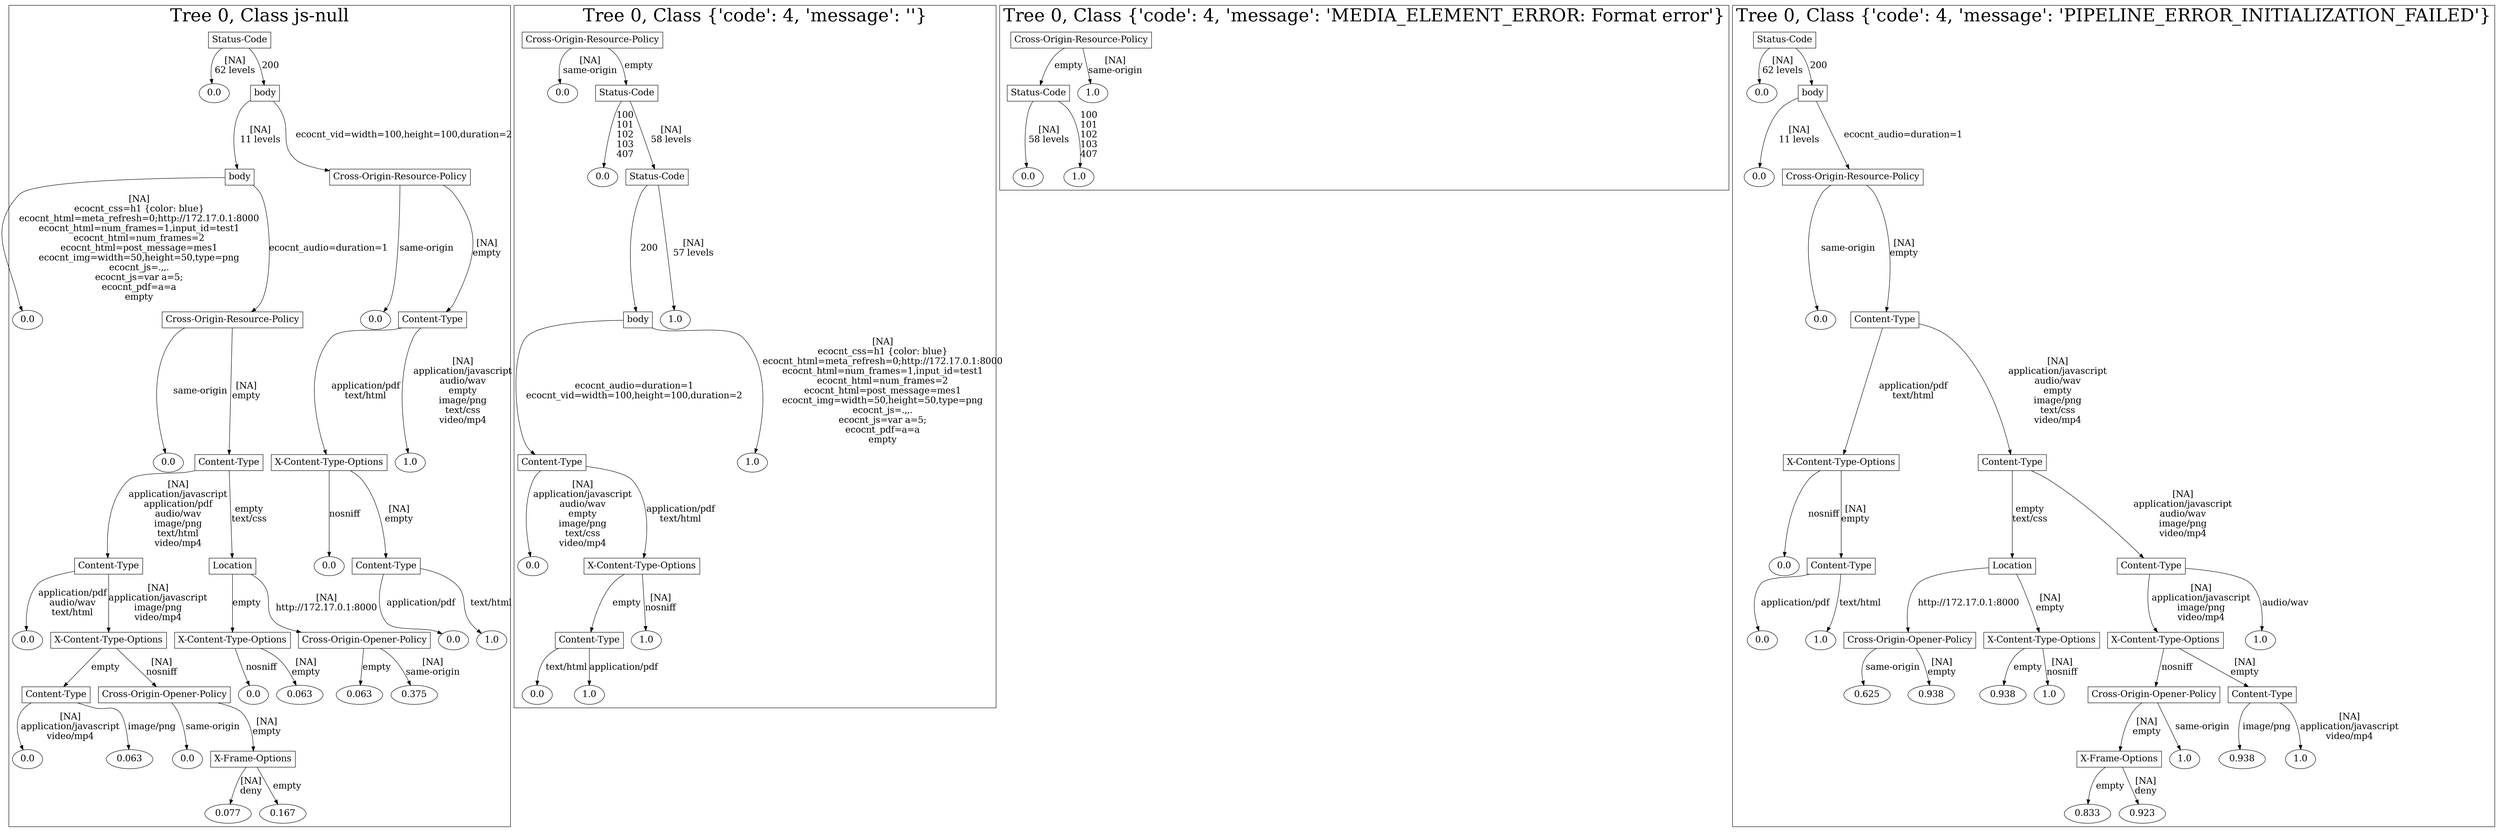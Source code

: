 /*
Generated by:
    http://https://github.com/h2oai/h2o-3/tree/master/h2o-genmodel/src/main/java/hex/genmodel/tools/PrintMojo.java
*/

/*
On a mac:

$ brew install graphviz
$ dot -Tpng file.gv -o file.png
$ open file.png
*/

digraph G {

subgraph cluster_0 {
/* Nodes */

/* Level 0 */
{
"SG_0_Node_0" [shape=box, fontsize=20, label="Status-Code"]
}

/* Level 1 */
{
"SG_0_Node_23" [fontsize=20, label="0.0"]
"SG_0_Node_1" [shape=box, fontsize=20, label="body"]
}

/* Level 2 */
{
"SG_0_Node_2" [shape=box, fontsize=20, label="body"]
"SG_0_Node_3" [shape=box, fontsize=20, label="Cross-Origin-Resource-Policy"]
}

/* Level 3 */
{
"SG_0_Node_24" [fontsize=20, label="0.0"]
"SG_0_Node_4" [shape=box, fontsize=20, label="Cross-Origin-Resource-Policy"]
"SG_0_Node_25" [fontsize=20, label="0.0"]
"SG_0_Node_5" [shape=box, fontsize=20, label="Content-Type"]
}

/* Level 4 */
{
"SG_0_Node_26" [fontsize=20, label="0.0"]
"SG_0_Node_6" [shape=box, fontsize=20, label="Content-Type"]
"SG_0_Node_7" [shape=box, fontsize=20, label="X-Content-Type-Options"]
"SG_0_Node_27" [fontsize=20, label="1.0"]
}

/* Level 5 */
{
"SG_0_Node_8" [shape=box, fontsize=20, label="Content-Type"]
"SG_0_Node_9" [shape=box, fontsize=20, label="Location"]
"SG_0_Node_28" [fontsize=20, label="0.0"]
"SG_0_Node_10" [shape=box, fontsize=20, label="Content-Type"]
}

/* Level 6 */
{
"SG_0_Node_29" [fontsize=20, label="0.0"]
"SG_0_Node_11" [shape=box, fontsize=20, label="X-Content-Type-Options"]
"SG_0_Node_12" [shape=box, fontsize=20, label="X-Content-Type-Options"]
"SG_0_Node_13" [shape=box, fontsize=20, label="Cross-Origin-Opener-Policy"]
"SG_0_Node_30" [fontsize=20, label="0.0"]
"SG_0_Node_31" [fontsize=20, label="1.0"]
}

/* Level 7 */
{
"SG_0_Node_14" [shape=box, fontsize=20, label="Content-Type"]
"SG_0_Node_15" [shape=box, fontsize=20, label="Cross-Origin-Opener-Policy"]
"SG_0_Node_32" [fontsize=20, label="0.0"]
"SG_0_Node_33" [fontsize=20, label="0.063"]
"SG_0_Node_34" [fontsize=20, label="0.063"]
"SG_0_Node_35" [fontsize=20, label="0.375"]
}

/* Level 8 */
{
"SG_0_Node_36" [fontsize=20, label="0.0"]
"SG_0_Node_37" [fontsize=20, label="0.063"]
"SG_0_Node_38" [fontsize=20, label="0.0"]
"SG_0_Node_20" [shape=box, fontsize=20, label="X-Frame-Options"]
}

/* Level 9 */
{
"SG_0_Node_39" [fontsize=20, label="0.077"]
"SG_0_Node_40" [fontsize=20, label="0.167"]
}

/* Edges */
"SG_0_Node_0" -> "SG_0_Node_23" [fontsize=20, label="[NA]
62 levels
"]
"SG_0_Node_0" -> "SG_0_Node_1" [fontsize=20, label="200
"]
"SG_0_Node_1" -> "SG_0_Node_2" [fontsize=20, label="[NA]
11 levels
"]
"SG_0_Node_1" -> "SG_0_Node_3" [fontsize=20, label="ecocnt_vid=width=100,height=100,duration=2
"]
"SG_0_Node_3" -> "SG_0_Node_25" [fontsize=20, label="same-origin
"]
"SG_0_Node_3" -> "SG_0_Node_5" [fontsize=20, label="[NA]
empty
"]
"SG_0_Node_5" -> "SG_0_Node_7" [fontsize=20, label="application/pdf
text/html
"]
"SG_0_Node_5" -> "SG_0_Node_27" [fontsize=20, label="[NA]
application/javascript
audio/wav
empty
image/png
text/css
video/mp4
"]
"SG_0_Node_7" -> "SG_0_Node_28" [fontsize=20, label="nosniff
"]
"SG_0_Node_7" -> "SG_0_Node_10" [fontsize=20, label="[NA]
empty
"]
"SG_0_Node_10" -> "SG_0_Node_30" [fontsize=20, label="application/pdf
"]
"SG_0_Node_10" -> "SG_0_Node_31" [fontsize=20, label="text/html
"]
"SG_0_Node_2" -> "SG_0_Node_24" [fontsize=20, label="[NA]
ecocnt_css=h1 {color: blue}
ecocnt_html=meta_refresh=0;http://172.17.0.1:8000
ecocnt_html=num_frames=1,input_id=test1
ecocnt_html=num_frames=2
ecocnt_html=post_message=mes1
ecocnt_img=width=50,height=50,type=png
ecocnt_js=.,,.
ecocnt_js=var a=5;
ecocnt_pdf=a=a
empty
"]
"SG_0_Node_2" -> "SG_0_Node_4" [fontsize=20, label="ecocnt_audio=duration=1
"]
"SG_0_Node_4" -> "SG_0_Node_26" [fontsize=20, label="same-origin
"]
"SG_0_Node_4" -> "SG_0_Node_6" [fontsize=20, label="[NA]
empty
"]
"SG_0_Node_6" -> "SG_0_Node_8" [fontsize=20, label="[NA]
application/javascript
application/pdf
audio/wav
image/png
text/html
video/mp4
"]
"SG_0_Node_6" -> "SG_0_Node_9" [fontsize=20, label="empty
text/css
"]
"SG_0_Node_9" -> "SG_0_Node_12" [fontsize=20, label="empty
"]
"SG_0_Node_9" -> "SG_0_Node_13" [fontsize=20, label="[NA]
http://172.17.0.1:8000
"]
"SG_0_Node_13" -> "SG_0_Node_34" [fontsize=20, label="empty
"]
"SG_0_Node_13" -> "SG_0_Node_35" [fontsize=20, label="[NA]
same-origin
"]
"SG_0_Node_12" -> "SG_0_Node_32" [fontsize=20, label="nosniff
"]
"SG_0_Node_12" -> "SG_0_Node_33" [fontsize=20, label="[NA]
empty
"]
"SG_0_Node_8" -> "SG_0_Node_29" [fontsize=20, label="application/pdf
audio/wav
text/html
"]
"SG_0_Node_8" -> "SG_0_Node_11" [fontsize=20, label="[NA]
application/javascript
image/png
video/mp4
"]
"SG_0_Node_11" -> "SG_0_Node_14" [fontsize=20, label="empty
"]
"SG_0_Node_11" -> "SG_0_Node_15" [fontsize=20, label="[NA]
nosniff
"]
"SG_0_Node_15" -> "SG_0_Node_38" [fontsize=20, label="same-origin
"]
"SG_0_Node_15" -> "SG_0_Node_20" [fontsize=20, label="[NA]
empty
"]
"SG_0_Node_20" -> "SG_0_Node_39" [fontsize=20, label="[NA]
deny
"]
"SG_0_Node_20" -> "SG_0_Node_40" [fontsize=20, label="empty
"]
"SG_0_Node_14" -> "SG_0_Node_36" [fontsize=20, label="[NA]
application/javascript
video/mp4
"]
"SG_0_Node_14" -> "SG_0_Node_37" [fontsize=20, label="image/png
"]

fontsize=40
label="Tree 0, Class js-null"
}

subgraph cluster_1 {
/* Nodes */

/* Level 0 */
{
"SG_1_Node_0" [shape=box, fontsize=20, label="Cross-Origin-Resource-Policy"]
}

/* Level 1 */
{
"SG_1_Node_7" [fontsize=20, label="0.0"]
"SG_1_Node_1" [shape=box, fontsize=20, label="Status-Code"]
}

/* Level 2 */
{
"SG_1_Node_8" [fontsize=20, label="0.0"]
"SG_1_Node_2" [shape=box, fontsize=20, label="Status-Code"]
}

/* Level 3 */
{
"SG_1_Node_3" [shape=box, fontsize=20, label="body"]
"SG_1_Node_9" [fontsize=20, label="1.0"]
}

/* Level 4 */
{
"SG_1_Node_4" [shape=box, fontsize=20, label="Content-Type"]
"SG_1_Node_10" [fontsize=20, label="1.0"]
}

/* Level 5 */
{
"SG_1_Node_11" [fontsize=20, label="0.0"]
"SG_1_Node_5" [shape=box, fontsize=20, label="X-Content-Type-Options"]
}

/* Level 6 */
{
"SG_1_Node_6" [shape=box, fontsize=20, label="Content-Type"]
"SG_1_Node_12" [fontsize=20, label="1.0"]
}

/* Level 7 */
{
"SG_1_Node_13" [fontsize=20, label="0.0"]
"SG_1_Node_14" [fontsize=20, label="1.0"]
}

/* Edges */
"SG_1_Node_0" -> "SG_1_Node_7" [fontsize=20, label="[NA]
same-origin
"]
"SG_1_Node_0" -> "SG_1_Node_1" [fontsize=20, label="empty
"]
"SG_1_Node_1" -> "SG_1_Node_8" [fontsize=20, label="100
101
102
103
407
"]
"SG_1_Node_1" -> "SG_1_Node_2" [fontsize=20, label="[NA]
58 levels
"]
"SG_1_Node_2" -> "SG_1_Node_3" [fontsize=20, label="200
"]
"SG_1_Node_2" -> "SG_1_Node_9" [fontsize=20, label="[NA]
57 levels
"]
"SG_1_Node_3" -> "SG_1_Node_4" [fontsize=20, label="ecocnt_audio=duration=1
ecocnt_vid=width=100,height=100,duration=2
"]
"SG_1_Node_3" -> "SG_1_Node_10" [fontsize=20, label="[NA]
ecocnt_css=h1 {color: blue}
ecocnt_html=meta_refresh=0;http://172.17.0.1:8000
ecocnt_html=num_frames=1,input_id=test1
ecocnt_html=num_frames=2
ecocnt_html=post_message=mes1
ecocnt_img=width=50,height=50,type=png
ecocnt_js=.,,.
ecocnt_js=var a=5;
ecocnt_pdf=a=a
empty
"]
"SG_1_Node_4" -> "SG_1_Node_11" [fontsize=20, label="[NA]
application/javascript
audio/wav
empty
image/png
text/css
video/mp4
"]
"SG_1_Node_4" -> "SG_1_Node_5" [fontsize=20, label="application/pdf
text/html
"]
"SG_1_Node_5" -> "SG_1_Node_6" [fontsize=20, label="empty
"]
"SG_1_Node_5" -> "SG_1_Node_12" [fontsize=20, label="[NA]
nosniff
"]
"SG_1_Node_6" -> "SG_1_Node_13" [fontsize=20, label="text/html
"]
"SG_1_Node_6" -> "SG_1_Node_14" [fontsize=20, label="application/pdf
"]

fontsize=40
label="Tree 0, Class {'code': 4, 'message': ''}"
}

subgraph cluster_2 {
/* Nodes */

/* Level 0 */
{
"SG_2_Node_0" [shape=box, fontsize=20, label="Cross-Origin-Resource-Policy"]
}

/* Level 1 */
{
"SG_2_Node_1" [shape=box, fontsize=20, label="Status-Code"]
"SG_2_Node_2" [fontsize=20, label="1.0"]
}

/* Level 2 */
{
"SG_2_Node_3" [fontsize=20, label="0.0"]
"SG_2_Node_4" [fontsize=20, label="1.0"]
}

/* Edges */
"SG_2_Node_0" -> "SG_2_Node_1" [fontsize=20, label="empty
"]
"SG_2_Node_0" -> "SG_2_Node_2" [fontsize=20, label="[NA]
same-origin
"]
"SG_2_Node_1" -> "SG_2_Node_3" [fontsize=20, label="[NA]
58 levels
"]
"SG_2_Node_1" -> "SG_2_Node_4" [fontsize=20, label="100
101
102
103
407
"]

fontsize=40
label="Tree 0, Class {'code': 4, 'message': 'MEDIA_ELEMENT_ERROR: Format error'}"
}

subgraph cluster_3 {
/* Nodes */

/* Level 0 */
{
"SG_3_Node_0" [shape=box, fontsize=20, label="Status-Code"]
}

/* Level 1 */
{
"SG_3_Node_21" [fontsize=20, label="0.0"]
"SG_3_Node_1" [shape=box, fontsize=20, label="body"]
}

/* Level 2 */
{
"SG_3_Node_22" [fontsize=20, label="0.0"]
"SG_3_Node_2" [shape=box, fontsize=20, label="Cross-Origin-Resource-Policy"]
}

/* Level 3 */
{
"SG_3_Node_23" [fontsize=20, label="0.0"]
"SG_3_Node_3" [shape=box, fontsize=20, label="Content-Type"]
}

/* Level 4 */
{
"SG_3_Node_4" [shape=box, fontsize=20, label="X-Content-Type-Options"]
"SG_3_Node_5" [shape=box, fontsize=20, label="Content-Type"]
}

/* Level 5 */
{
"SG_3_Node_24" [fontsize=20, label="0.0"]
"SG_3_Node_6" [shape=box, fontsize=20, label="Content-Type"]
"SG_3_Node_7" [shape=box, fontsize=20, label="Location"]
"SG_3_Node_8" [shape=box, fontsize=20, label="Content-Type"]
}

/* Level 6 */
{
"SG_3_Node_25" [fontsize=20, label="0.0"]
"SG_3_Node_26" [fontsize=20, label="1.0"]
"SG_3_Node_9" [shape=box, fontsize=20, label="Cross-Origin-Opener-Policy"]
"SG_3_Node_10" [shape=box, fontsize=20, label="X-Content-Type-Options"]
"SG_3_Node_11" [shape=box, fontsize=20, label="X-Content-Type-Options"]
"SG_3_Node_27" [fontsize=20, label="1.0"]
}

/* Level 7 */
{
"SG_3_Node_28" [fontsize=20, label="0.625"]
"SG_3_Node_29" [fontsize=20, label="0.938"]
"SG_3_Node_30" [fontsize=20, label="0.938"]
"SG_3_Node_31" [fontsize=20, label="1.0"]
"SG_3_Node_15" [shape=box, fontsize=20, label="Cross-Origin-Opener-Policy"]
"SG_3_Node_16" [shape=box, fontsize=20, label="Content-Type"]
}

/* Level 8 */
{
"SG_3_Node_17" [shape=box, fontsize=20, label="X-Frame-Options"]
"SG_3_Node_32" [fontsize=20, label="1.0"]
"SG_3_Node_33" [fontsize=20, label="0.938"]
"SG_3_Node_34" [fontsize=20, label="1.0"]
}

/* Level 9 */
{
"SG_3_Node_35" [fontsize=20, label="0.833"]
"SG_3_Node_36" [fontsize=20, label="0.923"]
}

/* Edges */
"SG_3_Node_0" -> "SG_3_Node_21" [fontsize=20, label="[NA]
62 levels
"]
"SG_3_Node_0" -> "SG_3_Node_1" [fontsize=20, label="200
"]
"SG_3_Node_1" -> "SG_3_Node_22" [fontsize=20, label="[NA]
11 levels
"]
"SG_3_Node_1" -> "SG_3_Node_2" [fontsize=20, label="ecocnt_audio=duration=1
"]
"SG_3_Node_2" -> "SG_3_Node_23" [fontsize=20, label="same-origin
"]
"SG_3_Node_2" -> "SG_3_Node_3" [fontsize=20, label="[NA]
empty
"]
"SG_3_Node_3" -> "SG_3_Node_4" [fontsize=20, label="application/pdf
text/html
"]
"SG_3_Node_3" -> "SG_3_Node_5" [fontsize=20, label="[NA]
application/javascript
audio/wav
empty
image/png
text/css
video/mp4
"]
"SG_3_Node_5" -> "SG_3_Node_7" [fontsize=20, label="empty
text/css
"]
"SG_3_Node_5" -> "SG_3_Node_8" [fontsize=20, label="[NA]
application/javascript
audio/wav
image/png
video/mp4
"]
"SG_3_Node_8" -> "SG_3_Node_11" [fontsize=20, label="[NA]
application/javascript
image/png
video/mp4
"]
"SG_3_Node_8" -> "SG_3_Node_27" [fontsize=20, label="audio/wav
"]
"SG_3_Node_11" -> "SG_3_Node_15" [fontsize=20, label="nosniff
"]
"SG_3_Node_11" -> "SG_3_Node_16" [fontsize=20, label="[NA]
empty
"]
"SG_3_Node_16" -> "SG_3_Node_33" [fontsize=20, label="image/png
"]
"SG_3_Node_16" -> "SG_3_Node_34" [fontsize=20, label="[NA]
application/javascript
video/mp4
"]
"SG_3_Node_15" -> "SG_3_Node_17" [fontsize=20, label="[NA]
empty
"]
"SG_3_Node_15" -> "SG_3_Node_32" [fontsize=20, label="same-origin
"]
"SG_3_Node_17" -> "SG_3_Node_35" [fontsize=20, label="empty
"]
"SG_3_Node_17" -> "SG_3_Node_36" [fontsize=20, label="[NA]
deny
"]
"SG_3_Node_7" -> "SG_3_Node_9" [fontsize=20, label="http://172.17.0.1:8000
"]
"SG_3_Node_7" -> "SG_3_Node_10" [fontsize=20, label="[NA]
empty
"]
"SG_3_Node_10" -> "SG_3_Node_30" [fontsize=20, label="empty
"]
"SG_3_Node_10" -> "SG_3_Node_31" [fontsize=20, label="[NA]
nosniff
"]
"SG_3_Node_9" -> "SG_3_Node_28" [fontsize=20, label="same-origin
"]
"SG_3_Node_9" -> "SG_3_Node_29" [fontsize=20, label="[NA]
empty
"]
"SG_3_Node_4" -> "SG_3_Node_24" [fontsize=20, label="nosniff
"]
"SG_3_Node_4" -> "SG_3_Node_6" [fontsize=20, label="[NA]
empty
"]
"SG_3_Node_6" -> "SG_3_Node_25" [fontsize=20, label="application/pdf
"]
"SG_3_Node_6" -> "SG_3_Node_26" [fontsize=20, label="text/html
"]

fontsize=40
label="Tree 0, Class {'code': 4, 'message': 'PIPELINE_ERROR_INITIALIZATION_FAILED'}"
}

}

